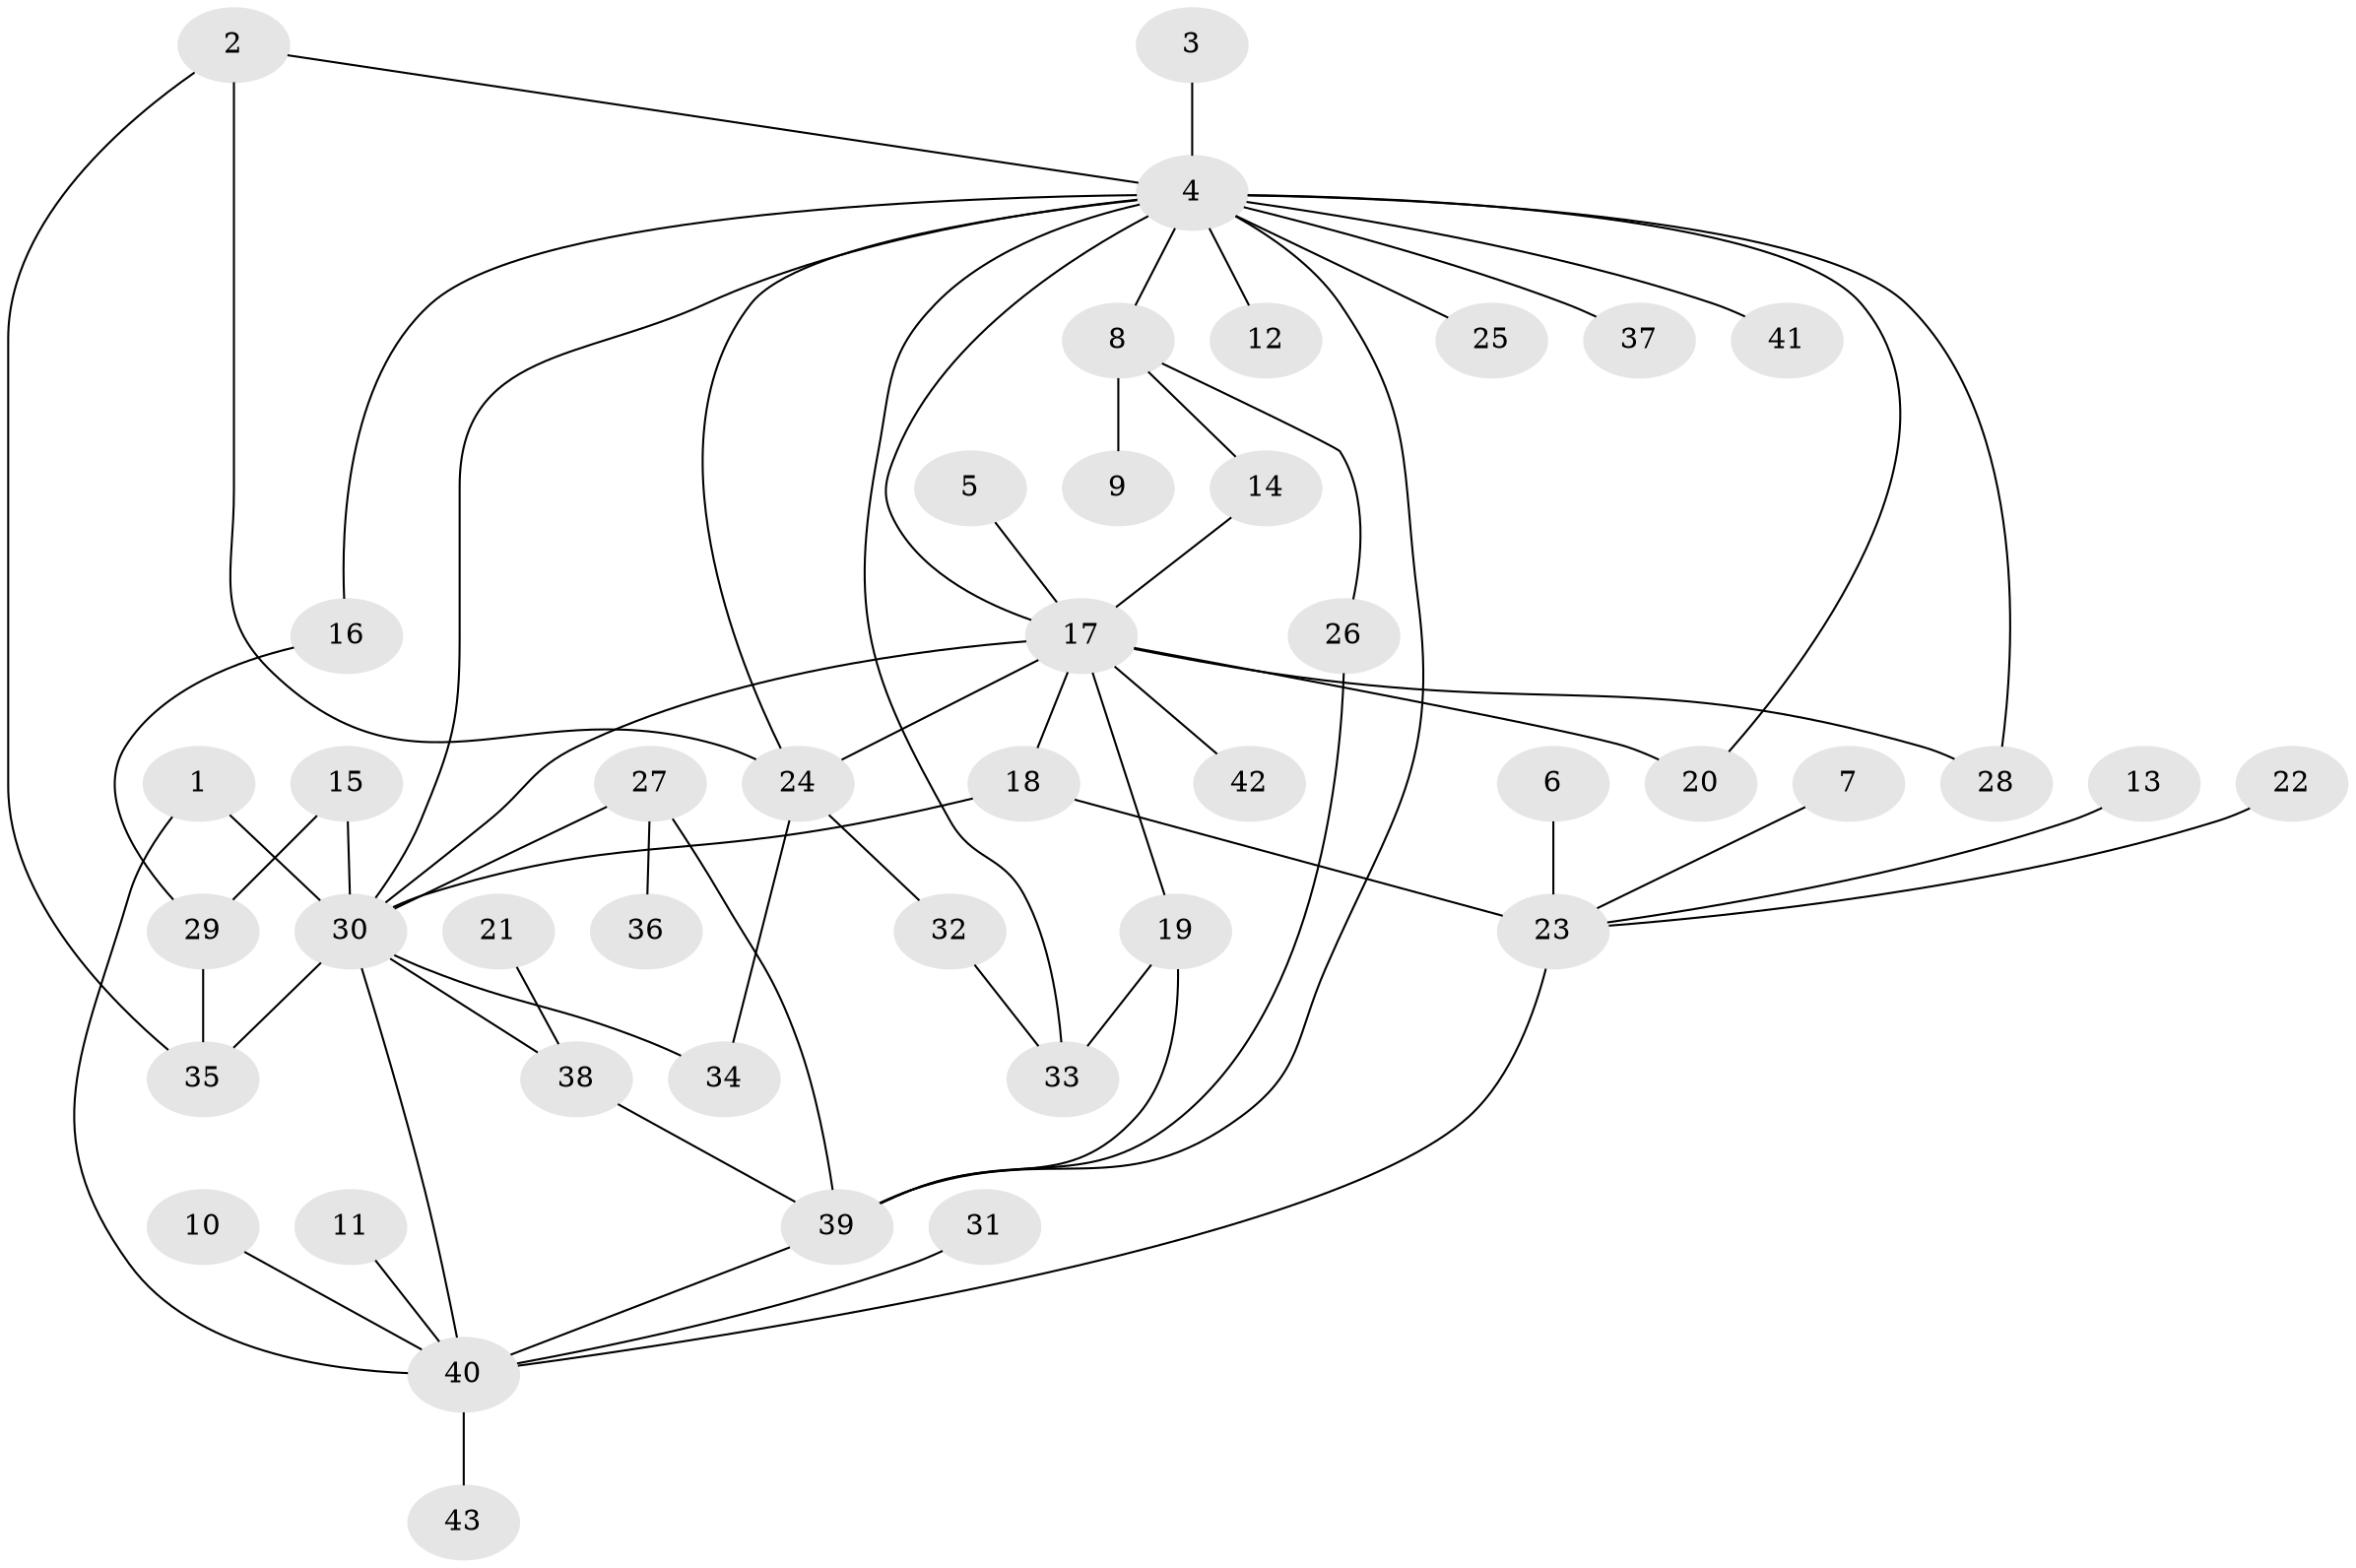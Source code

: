 // original degree distribution, {3: 0.15492957746478872, 18: 0.014084507042253521, 1: 0.43661971830985913, 12: 0.028169014084507043, 10: 0.014084507042253521, 8: 0.028169014084507043, 2: 0.28169014084507044, 4: 0.014084507042253521, 5: 0.028169014084507043}
// Generated by graph-tools (version 1.1) at 2025/36/03/04/25 23:36:55]
// undirected, 43 vertices, 62 edges
graph export_dot {
  node [color=gray90,style=filled];
  1;
  2;
  3;
  4;
  5;
  6;
  7;
  8;
  9;
  10;
  11;
  12;
  13;
  14;
  15;
  16;
  17;
  18;
  19;
  20;
  21;
  22;
  23;
  24;
  25;
  26;
  27;
  28;
  29;
  30;
  31;
  32;
  33;
  34;
  35;
  36;
  37;
  38;
  39;
  40;
  41;
  42;
  43;
  1 -- 30 [weight=1.0];
  1 -- 40 [weight=1.0];
  2 -- 4 [weight=1.0];
  2 -- 24 [weight=1.0];
  2 -- 35 [weight=1.0];
  3 -- 4 [weight=1.0];
  4 -- 8 [weight=1.0];
  4 -- 12 [weight=1.0];
  4 -- 16 [weight=1.0];
  4 -- 17 [weight=1.0];
  4 -- 20 [weight=1.0];
  4 -- 24 [weight=1.0];
  4 -- 25 [weight=1.0];
  4 -- 28 [weight=1.0];
  4 -- 30 [weight=1.0];
  4 -- 33 [weight=1.0];
  4 -- 37 [weight=1.0];
  4 -- 39 [weight=1.0];
  4 -- 41 [weight=1.0];
  5 -- 17 [weight=1.0];
  6 -- 23 [weight=1.0];
  7 -- 23 [weight=1.0];
  8 -- 9 [weight=1.0];
  8 -- 14 [weight=1.0];
  8 -- 26 [weight=1.0];
  10 -- 40 [weight=1.0];
  11 -- 40 [weight=1.0];
  13 -- 23 [weight=1.0];
  14 -- 17 [weight=1.0];
  15 -- 29 [weight=1.0];
  15 -- 30 [weight=1.0];
  16 -- 29 [weight=1.0];
  17 -- 18 [weight=1.0];
  17 -- 19 [weight=1.0];
  17 -- 20 [weight=1.0];
  17 -- 24 [weight=1.0];
  17 -- 28 [weight=1.0];
  17 -- 30 [weight=1.0];
  17 -- 42 [weight=1.0];
  18 -- 23 [weight=2.0];
  18 -- 30 [weight=1.0];
  19 -- 33 [weight=1.0];
  19 -- 39 [weight=1.0];
  21 -- 38 [weight=1.0];
  22 -- 23 [weight=1.0];
  23 -- 40 [weight=1.0];
  24 -- 32 [weight=1.0];
  24 -- 34 [weight=1.0];
  26 -- 39 [weight=1.0];
  27 -- 30 [weight=1.0];
  27 -- 36 [weight=1.0];
  27 -- 39 [weight=1.0];
  29 -- 35 [weight=1.0];
  30 -- 34 [weight=1.0];
  30 -- 35 [weight=1.0];
  30 -- 38 [weight=1.0];
  30 -- 40 [weight=1.0];
  31 -- 40 [weight=1.0];
  32 -- 33 [weight=1.0];
  38 -- 39 [weight=1.0];
  39 -- 40 [weight=1.0];
  40 -- 43 [weight=1.0];
}
